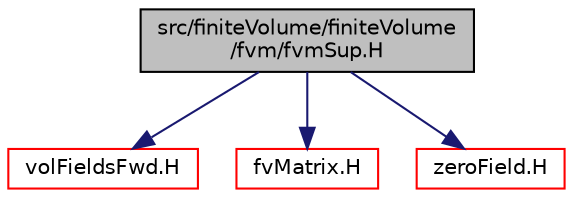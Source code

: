 digraph "src/finiteVolume/finiteVolume/fvm/fvmSup.H"
{
  bgcolor="transparent";
  edge [fontname="Helvetica",fontsize="10",labelfontname="Helvetica",labelfontsize="10"];
  node [fontname="Helvetica",fontsize="10",shape=record];
  Node1 [label="src/finiteVolume/finiteVolume\l/fvm/fvmSup.H",height=0.2,width=0.4,color="black", fillcolor="grey75", style="filled", fontcolor="black"];
  Node1 -> Node2 [color="midnightblue",fontsize="10",style="solid",fontname="Helvetica"];
  Node2 [label="volFieldsFwd.H",height=0.2,width=0.4,color="red",URL="$a05762.html"];
  Node1 -> Node3 [color="midnightblue",fontsize="10",style="solid",fontname="Helvetica"];
  Node3 [label="fvMatrix.H",height=0.2,width=0.4,color="red",URL="$a05941.html"];
  Node1 -> Node4 [color="midnightblue",fontsize="10",style="solid",fontname="Helvetica"];
  Node4 [label="zeroField.H",height=0.2,width=0.4,color="red",URL="$a08324.html"];
}
